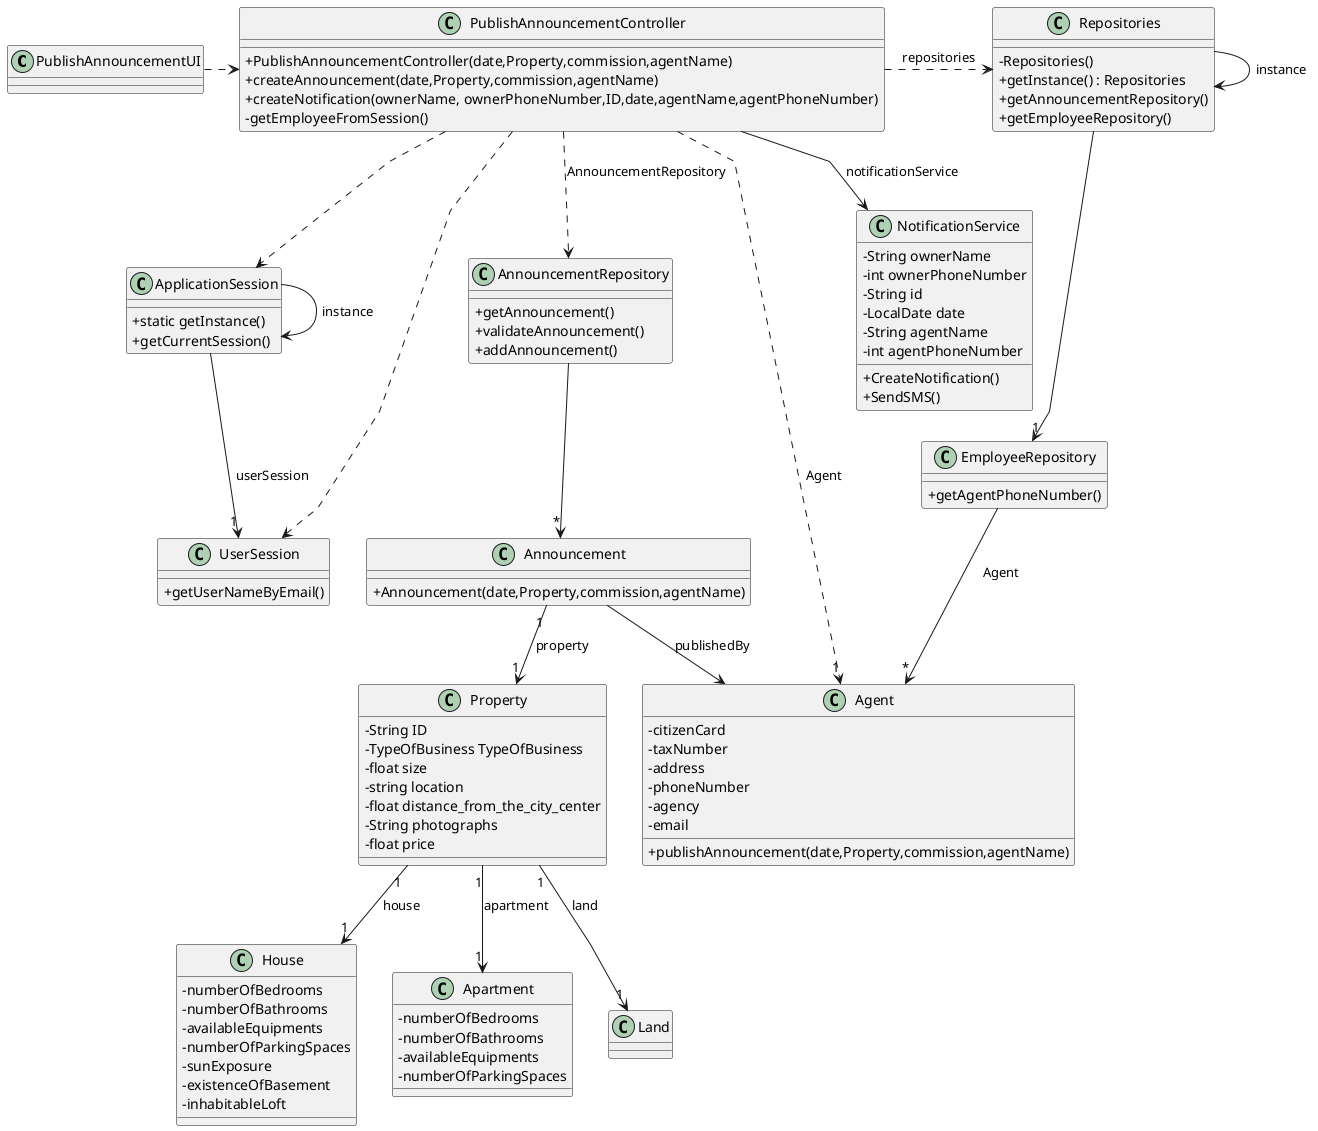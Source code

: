 @startuml
'skinparam monochrome true
skinparam packageStyle rectangle
skinparam shadowing false
skinparam linetype polyline
'skinparam linetype orto

skinparam classAttributeIconSize 0

'left to right direction

class PublishAnnouncementUI{
}

class PublishAnnouncementController {
    + PublishAnnouncementController(date,Property,commission,agentName)
    + createAnnouncement(date,Property,commission,agentName)
    + createNotification(ownerName, ownerPhoneNumber,ID,date,agentName,agentPhoneNumber)
    - getEmployeeFromSession()

}

class ApplicationSession
{
    + static getInstance()
    + getCurrentSession()
}

class UserSession
{
    + getUserNameByEmail()
}




class Repositories {
    - Repositories()
    + getInstance() : Repositories
    + getAnnouncementRepository()
    +getEmployeeRepository()
}

class AnnouncementRepository{
    +getAnnouncement()
    +validateAnnouncement()
    +addAnnouncement()
}
class EmployeeRepository{
    +getAgentPhoneNumber()

}

class Announcement{
    + Announcement(date,Property,commission,agentName)

}

class Property{
  -String ID
  -TypeOfBusiness TypeOfBusiness
  -float size
  -string location
  -float distance_from_the_city_center
  -String photographs
  -float price

}
class House{
    -numberOfBedrooms
    -numberOfBathrooms
    -availableEquipments
    -numberOfParkingSpaces
    -sunExposure
    -existenceOfBasement
    -inhabitableLoft

}

class Apartment{
    -numberOfBedrooms
    -numberOfBathrooms
    -availableEquipments
    -numberOfParkingSpaces
}

class Land{
}




class Agent {
    -citizenCard
    -taxNumber
    -address
    -phoneNumber
    -agency
    -email
    +publishAnnouncement(date,Property,commission,agentName)
}
class NotificationService{
    -String ownerName
    -int ownerPhoneNumber
    -String id
    -LocalDate date
    -String agentName
    -int agentPhoneNumber
    +CreateNotification()
    +SendSMS()
}

Repositories -> Repositories : instance
ApplicationSession -> ApplicationSession : instance
PublishAnnouncementController .> Repositories : repositories

Repositories --> "1" EmployeeRepository

EmployeeRepository --> "*" Agent: Agent
ApplicationSession --> "1" UserSession : userSession

PublishAnnouncementController ..> "1" Agent : Agent
PublishAnnouncementController ..> ApplicationSession
PublishAnnouncementController ..> UserSession

PublishAnnouncementUI .> PublishAnnouncementController


PublishAnnouncementController ..> AnnouncementRepository : AnnouncementRepository

AnnouncementRepository --> "*" Announcement

Announcement "1" --> "1" Property: property

Property "1" --> "1" House: house
Property "1" --> "1" Apartment: apartment
Property "1" --> "1" Land: land
PublishAnnouncementController --> NotificationService: notificationService

Announcement --> Agent : publishedBy
@enduml